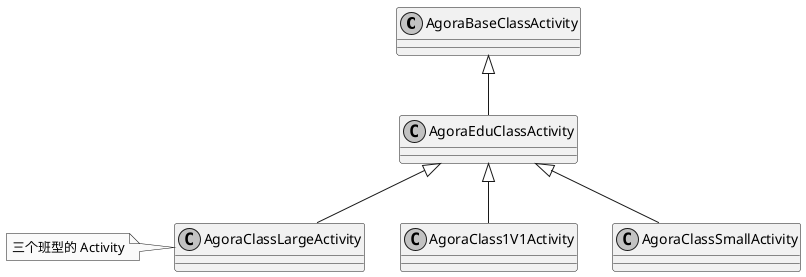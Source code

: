 @startuml
skinparam monochrome true
class AgoraBaseClassActivity
class AgoraEduClassActivity
class AgoraClass1V1Activity
class AgoraClassSmallActivity
class AgoraClassLargeActivity
AgoraBaseClassActivity <|-- AgoraEduClassActivity
AgoraEduClassActivity <|-- AgoraClassSmallActivity
AgoraEduClassActivity <|-- AgoraClassLargeActivity
AgoraEduClassActivity <|-- AgoraClass1V1Activity
note left: 三个班型的 Activity
@enduml

